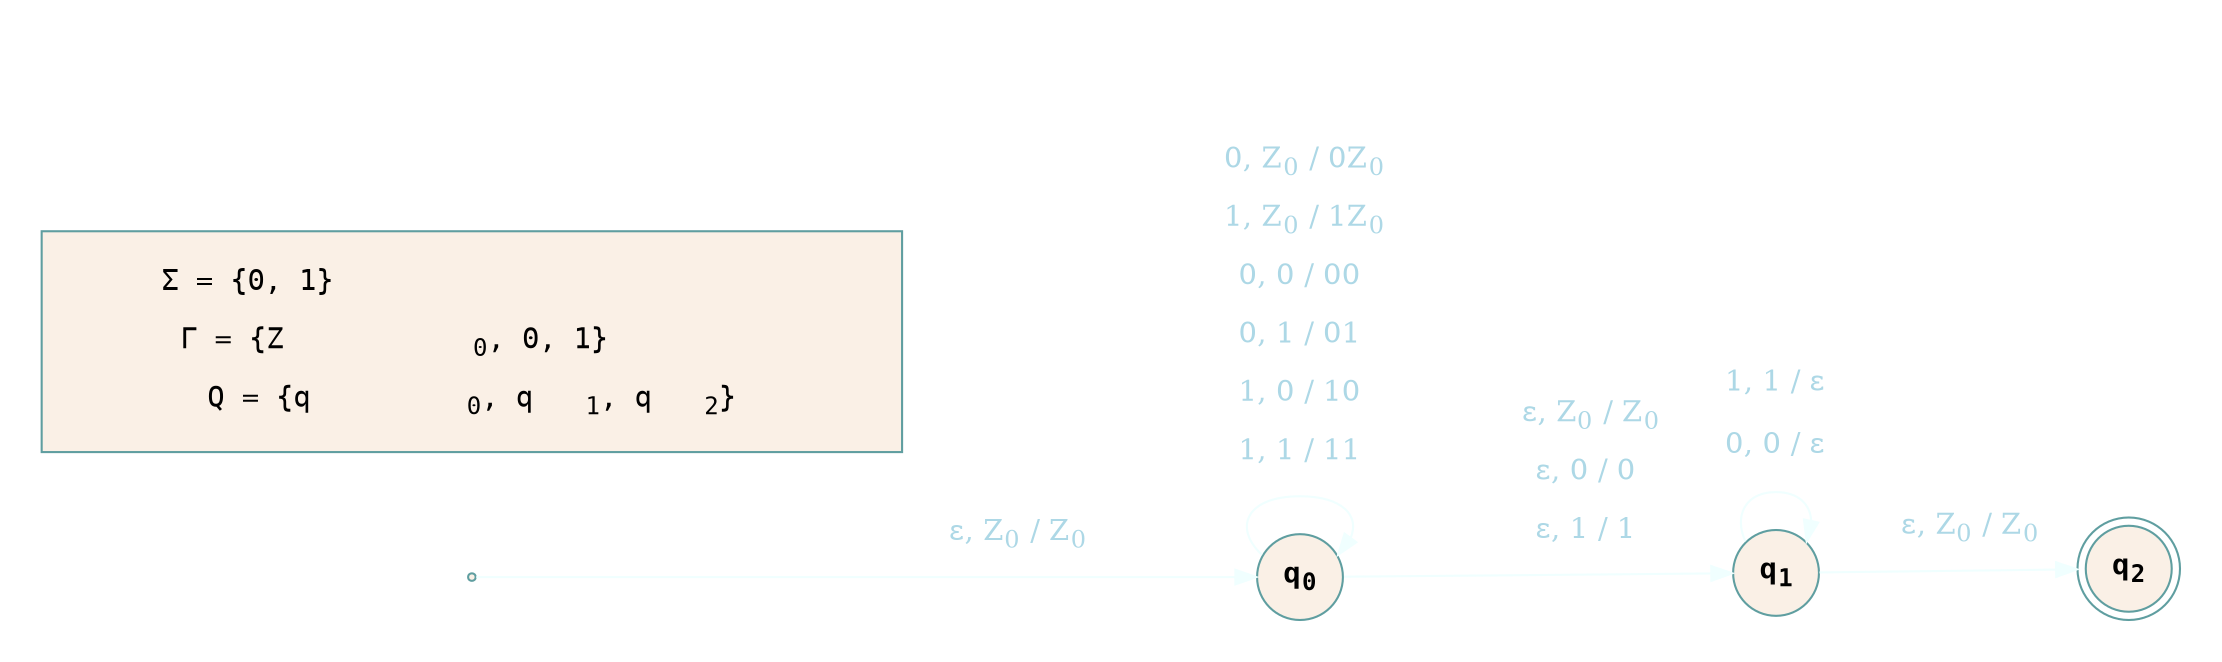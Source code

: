 digraph FiniteAutomata {
  graph [bgcolor=transparent, rankdir=LR]
  edge [color=azure, fontcolor=lightblue]
  node [fontname=monospace, fillcolor=linen, style=filled, color=cadetblue]



    subgraph cluster_pda {
    label= < PDA for L<sub>wwr</sub> <br/><br/> Transition Diagram >;
    color=white;
    fontcolor=white;
    Legend [shape="box", label= <  <br/>
      &Sigma; = {0, 1}                                <br/><br/>
      &Gamma; = {Z           <sub>0</sub>, 0, 1}               <br/><br/>
      Q = {q         <sub>0</sub>, q   <sub>1</sub>, q   <sub>2</sub>}      <br/>
    >];
    startp [label="Start", shape=point]; // Initial state with a point shape  
    p1 [shape="circle", label= <<b>q<sub>0</sub></b>>];
    p2 [shape="circle", label= <<b>q<sub>1</sub></b>>];
    p3 [shape="doublecircle", label= <<b>q<sub>2</sub></b>>];
    startp -> p1[label=< &epsilon;, Z<sub>0</sub> / Z<sub>0</sub><br/> >];
    p1 -> p1[label=< 0, Z<sub>0</sub> / 0Z<sub>0</sub><br/> 
      <br/> 1, Z<sub>0</sub> / 1Z<sub>0</sub><br/> 
      <br/> 0, 0 / 00 <br/> 
      <br/> 0, 1 / 01 <br/> 
      <br/> 1, 0 / 10 <br/> 
      <br/> 1, 1 / 11 <br/> 
      
    >];
    p1 -> p2[label=< &epsilon;, Z<sub>0</sub> / Z<sub>0</sub><br/>
      <br/> &epsilon;, 0 / 0 <br/>
      <br/> &epsilon;, 1 / 1 <br/>
    >];
    p2 -> p2[label=<
      <br/> 1, 1 / &epsilon; <br/>
      <br/> 0, 0 / &epsilon; <br/>
    >];
    p2 -> p3[label=< &epsilon;, Z<sub>0</sub> / Z<sub>0</sub><br/> >];
  }

}

